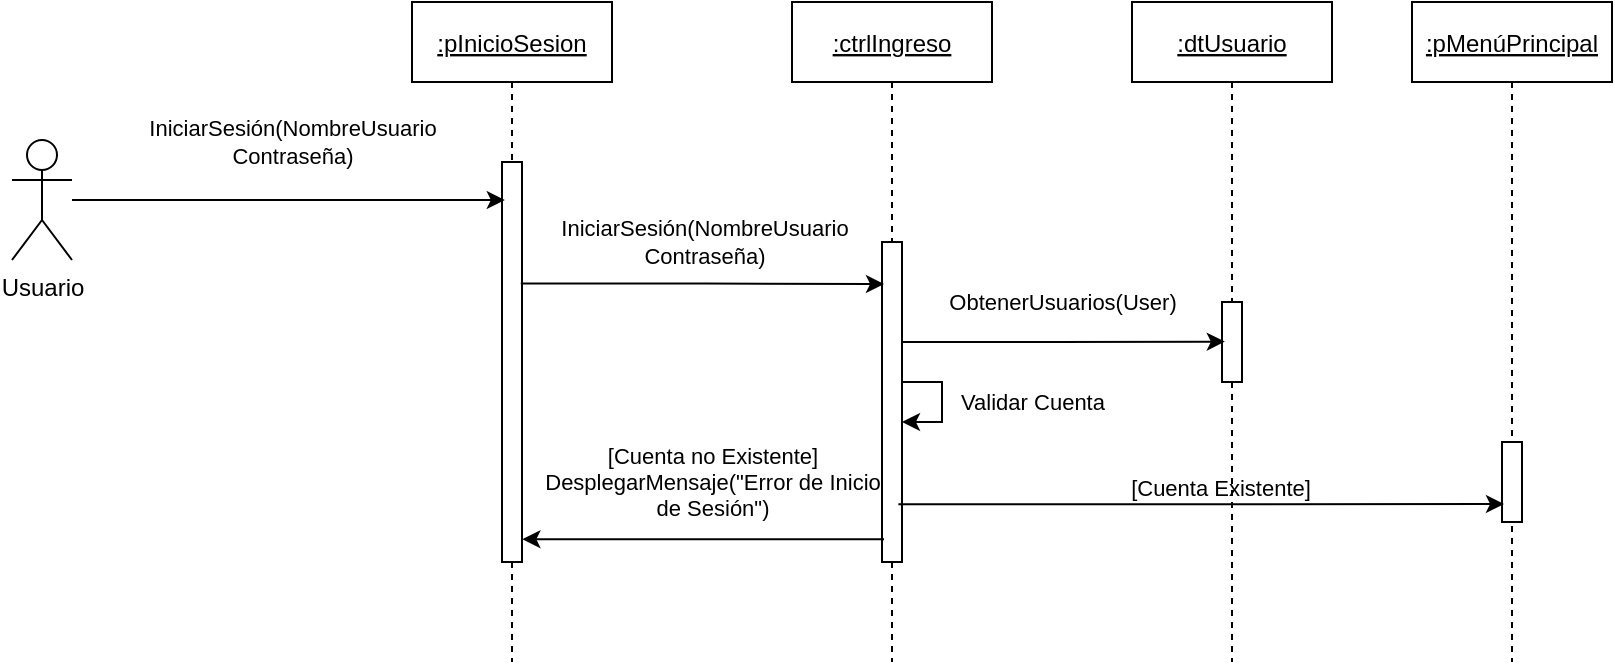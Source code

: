 <mxfile version="13.7.9" type="device"><diagram id="FvNEQCGIGBwBfXGCyNFv" name="Página-1"><mxGraphModel dx="1024" dy="592" grid="1" gridSize="10" guides="1" tooltips="1" connect="1" arrows="1" fold="1" page="1" pageScale="1" pageWidth="1100" pageHeight="850" math="0" shadow="0"><root><mxCell id="0"/><mxCell id="1" parent="0"/><mxCell id="tpZgQblyY52Gou6EfdWe-1" value=":ctrlIngreso" style="shape=umlLifeline;perimeter=lifelinePerimeter;container=1;collapsible=0;recursiveResize=0;rounded=0;shadow=0;strokeWidth=1;fontStyle=4" vertex="1" parent="1"><mxGeometry x="490" y="50" width="100" height="330" as="geometry"/></mxCell><mxCell id="tpZgQblyY52Gou6EfdWe-2" value="" style="points=[];perimeter=orthogonalPerimeter;rounded=0;shadow=0;strokeWidth=1;" vertex="1" parent="tpZgQblyY52Gou6EfdWe-1"><mxGeometry x="45" y="120" width="10" height="160" as="geometry"/></mxCell><mxCell id="tpZgQblyY52Gou6EfdWe-18" value="Validar Cuenta" style="edgeStyle=orthogonalEdgeStyle;rounded=0;orthogonalLoop=1;jettySize=auto;html=1;" edge="1" parent="tpZgQblyY52Gou6EfdWe-1" source="tpZgQblyY52Gou6EfdWe-2" target="tpZgQblyY52Gou6EfdWe-2"><mxGeometry x="0.333" y="-46" relative="1" as="geometry"><mxPoint x="45" y="36" as="offset"/></mxGeometry></mxCell><mxCell id="tpZgQblyY52Gou6EfdWe-3" value=":pInicioSesion" style="shape=umlLifeline;perimeter=lifelinePerimeter;container=1;collapsible=0;recursiveResize=0;rounded=0;shadow=0;strokeWidth=1;fontStyle=4" vertex="1" parent="1"><mxGeometry x="300" y="50" width="100" height="330" as="geometry"/></mxCell><mxCell id="tpZgQblyY52Gou6EfdWe-4" value="" style="points=[];perimeter=orthogonalPerimeter;rounded=0;shadow=0;strokeWidth=1;" vertex="1" parent="tpZgQblyY52Gou6EfdWe-3"><mxGeometry x="45" y="80" width="10" height="200" as="geometry"/></mxCell><mxCell id="tpZgQblyY52Gou6EfdWe-5" value="IniciarSesión(NombreUsuario&lt;br&gt;Contraseña)" style="edgeStyle=orthogonalEdgeStyle;rounded=0;orthogonalLoop=1;jettySize=auto;html=1;entryX=0.14;entryY=0.095;entryDx=0;entryDy=0;entryPerimeter=0;" edge="1" parent="1" source="tpZgQblyY52Gou6EfdWe-6" target="tpZgQblyY52Gou6EfdWe-4"><mxGeometry x="0.017" y="29" relative="1" as="geometry"><mxPoint as="offset"/></mxGeometry></mxCell><mxCell id="tpZgQblyY52Gou6EfdWe-6" value="Usuario" style="shape=umlActor;verticalLabelPosition=bottom;verticalAlign=top;html=1;" vertex="1" parent="1"><mxGeometry x="100" y="119" width="30" height="60" as="geometry"/></mxCell><mxCell id="tpZgQblyY52Gou6EfdWe-9" value="IniciarSesión(NombreUsuario&lt;br&gt;Contraseña)" style="edgeStyle=orthogonalEdgeStyle;rounded=0;orthogonalLoop=1;jettySize=auto;html=1;exitX=0.94;exitY=0.304;exitDx=0;exitDy=0;exitPerimeter=0;labelBackgroundColor=none;" edge="1" parent="1" source="tpZgQblyY52Gou6EfdWe-4"><mxGeometry x="-0.001" y="21" relative="1" as="geometry"><mxPoint x="360" y="179.0" as="sourcePoint"/><mxPoint x="536" y="191" as="targetPoint"/><mxPoint x="-21" y="-21" as="offset"/></mxGeometry></mxCell><mxCell id="tpZgQblyY52Gou6EfdWe-11" value=":pMenúPrincipal" style="shape=umlLifeline;perimeter=lifelinePerimeter;container=1;collapsible=0;recursiveResize=0;rounded=0;shadow=0;strokeWidth=1;fontStyle=4" vertex="1" parent="1"><mxGeometry x="800" y="50" width="100" height="330" as="geometry"/></mxCell><mxCell id="tpZgQblyY52Gou6EfdWe-12" value="" style="points=[];perimeter=orthogonalPerimeter;rounded=0;shadow=0;strokeWidth=1;" vertex="1" parent="tpZgQblyY52Gou6EfdWe-11"><mxGeometry x="45" y="220" width="10" height="40" as="geometry"/></mxCell><mxCell id="tpZgQblyY52Gou6EfdWe-13" value="[Cuenta Existente]" style="edgeStyle=orthogonalEdgeStyle;rounded=0;orthogonalLoop=1;jettySize=auto;html=1;entryX=0.1;entryY=0.775;entryDx=0;entryDy=0;entryPerimeter=0;exitX=0.532;exitY=0.761;exitDx=0;exitDy=0;exitPerimeter=0;labelBackgroundColor=none;" edge="1" parent="1" source="tpZgQblyY52Gou6EfdWe-1" target="tpZgQblyY52Gou6EfdWe-12"><mxGeometry x="0.151" y="18" relative="1" as="geometry"><mxPoint x="-14" y="10" as="offset"/></mxGeometry></mxCell><mxCell id="tpZgQblyY52Gou6EfdWe-14" value="[Cuenta no Existente]&lt;br&gt;DesplegarMensaje(&quot;Error de Inicio&lt;br&gt;de Sesión&quot;)" style="edgeStyle=orthogonalEdgeStyle;rounded=0;orthogonalLoop=1;jettySize=auto;html=1;entryX=1.02;entryY=0.943;entryDx=0;entryDy=0;entryPerimeter=0;exitX=0.1;exitY=0.929;exitDx=0;exitDy=0;exitPerimeter=0;labelBackgroundColor=none;" edge="1" parent="1" source="tpZgQblyY52Gou6EfdWe-2" target="tpZgQblyY52Gou6EfdWe-4"><mxGeometry x="-0.049" y="-29" relative="1" as="geometry"><mxPoint as="offset"/></mxGeometry></mxCell><mxCell id="tpZgQblyY52Gou6EfdWe-15" value=":dtUsuario" style="shape=umlLifeline;perimeter=lifelinePerimeter;container=1;collapsible=0;recursiveResize=0;rounded=0;shadow=0;strokeWidth=1;fontStyle=4" vertex="1" parent="1"><mxGeometry x="660" y="50" width="100" height="330" as="geometry"/></mxCell><mxCell id="tpZgQblyY52Gou6EfdWe-16" value="" style="points=[];perimeter=orthogonalPerimeter;rounded=0;shadow=0;strokeWidth=1;" vertex="1" parent="tpZgQblyY52Gou6EfdWe-15"><mxGeometry x="45" y="150" width="10" height="40" as="geometry"/></mxCell><mxCell id="tpZgQblyY52Gou6EfdWe-17" value="ObtenerUsuarios(User)" style="edgeStyle=orthogonalEdgeStyle;rounded=0;orthogonalLoop=1;jettySize=auto;html=1;entryX=0.14;entryY=0.495;entryDx=0;entryDy=0;entryPerimeter=0;" edge="1" parent="1" source="tpZgQblyY52Gou6EfdWe-2" target="tpZgQblyY52Gou6EfdWe-16"><mxGeometry x="-0.007" y="20" relative="1" as="geometry"><mxPoint as="offset"/><Array as="points"><mxPoint x="620" y="220"/><mxPoint x="620" y="220"/></Array></mxGeometry></mxCell></root></mxGraphModel></diagram></mxfile>
